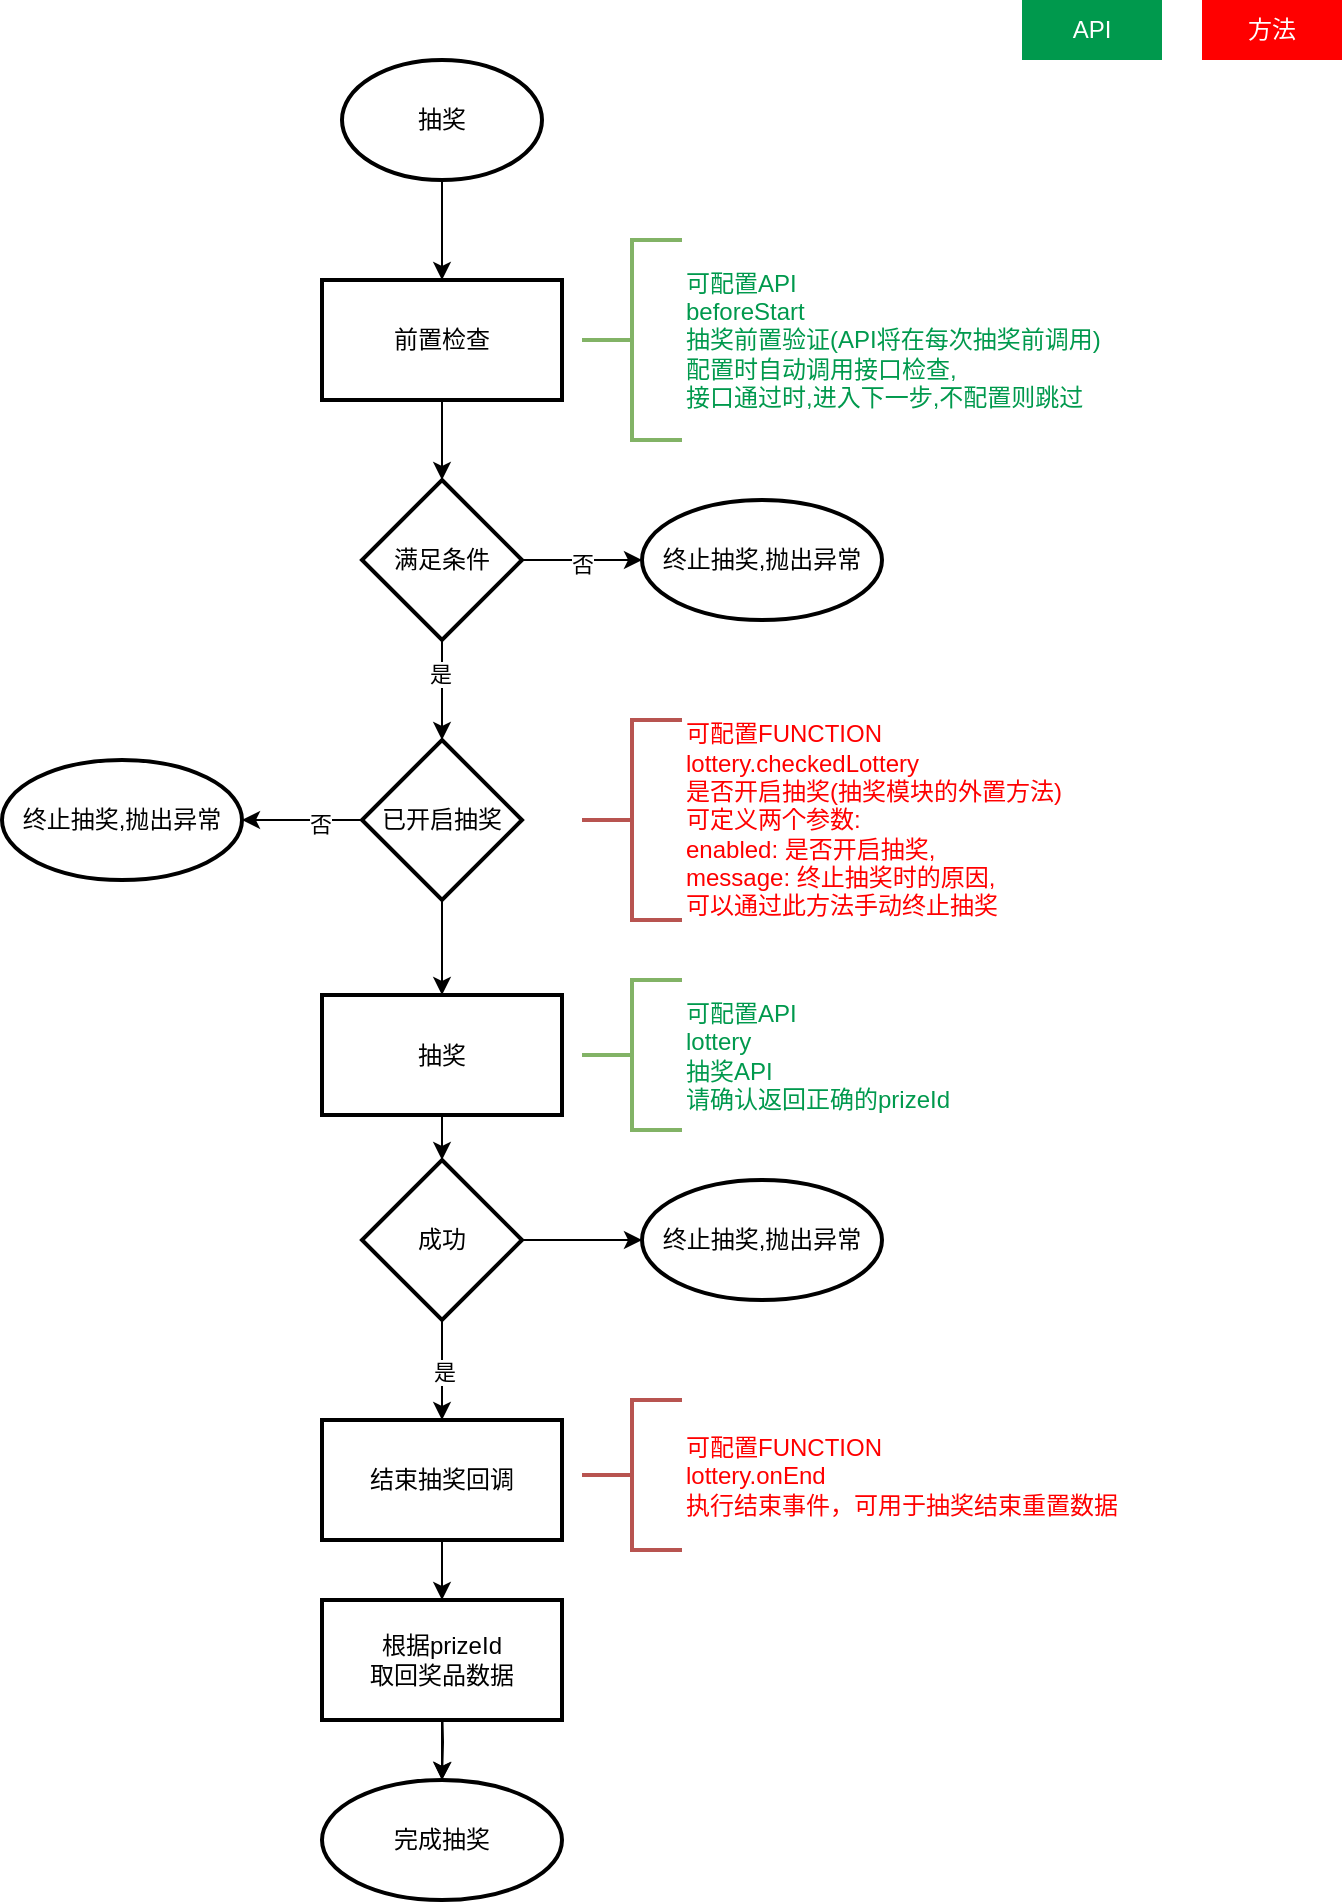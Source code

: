 <mxfile>
    <diagram id="arfBeMKrEI9epdQk2Oq5" name="Page-1">
        <mxGraphModel dx="1074" dy="869" grid="1" gridSize="10" guides="1" tooltips="1" connect="1" arrows="1" fold="1" page="1" pageScale="1" pageWidth="827" pageHeight="1169" math="0" shadow="0">
            <root>
                <mxCell id="0"/>
                <mxCell id="1" parent="0"/>
                <mxCell id="2" value="" style="edgeStyle=orthogonalEdgeStyle;rounded=0;orthogonalLoop=1;jettySize=auto;html=1;" edge="1" parent="1" source="3" target="5">
                    <mxGeometry relative="1" as="geometry"/>
                </mxCell>
                <mxCell id="3" value="抽奖" style="strokeWidth=2;html=1;shape=mxgraph.flowchart.start_1;whiteSpace=wrap;" vertex="1" parent="1">
                    <mxGeometry x="300" y="40" width="100" height="60" as="geometry"/>
                </mxCell>
                <mxCell id="4" value="" style="edgeStyle=orthogonalEdgeStyle;rounded=0;orthogonalLoop=1;jettySize=auto;html=1;" edge="1" parent="1" source="5" target="11">
                    <mxGeometry relative="1" as="geometry"/>
                </mxCell>
                <mxCell id="5" value="前置检查" style="whiteSpace=wrap;html=1;strokeWidth=2;" vertex="1" parent="1">
                    <mxGeometry x="290" y="150" width="120" height="60" as="geometry"/>
                </mxCell>
                <mxCell id="6" value="可配置API&lt;br&gt;beforeStart&lt;br&gt;抽奖前置验证(API将在每次抽奖前调用)&lt;br&gt;配置时自动调用接口检查,&lt;br&gt;接口通过时,进入下一步,不配置则跳过" style="strokeWidth=2;html=1;shape=mxgraph.flowchart.annotation_2;align=left;labelPosition=right;pointerEvents=1;fillColor=#d5e8d4;strokeColor=#82b366;fontColor=#00994D;" vertex="1" parent="1">
                    <mxGeometry x="420" y="130" width="50" height="100" as="geometry"/>
                </mxCell>
                <mxCell id="7" value="" style="edgeStyle=orthogonalEdgeStyle;rounded=0;orthogonalLoop=1;jettySize=auto;html=1;" edge="1" parent="1" source="11">
                    <mxGeometry relative="1" as="geometry">
                        <mxPoint x="450" y="290" as="targetPoint"/>
                    </mxGeometry>
                </mxCell>
                <mxCell id="8" value="否" style="edgeLabel;html=1;align=center;verticalAlign=middle;resizable=0;points=[];" vertex="1" connectable="0" parent="7">
                    <mxGeometry x="-0.033" y="-2" relative="1" as="geometry">
                        <mxPoint as="offset"/>
                    </mxGeometry>
                </mxCell>
                <mxCell id="9" value="" style="edgeStyle=orthogonalEdgeStyle;rounded=0;orthogonalLoop=1;jettySize=auto;html=1;" edge="1" parent="1" source="11" target="15">
                    <mxGeometry relative="1" as="geometry"/>
                </mxCell>
                <mxCell id="10" value="是" style="edgeLabel;html=1;align=center;verticalAlign=middle;resizable=0;points=[];" vertex="1" connectable="0" parent="9">
                    <mxGeometry x="-0.35" y="-1" relative="1" as="geometry">
                        <mxPoint as="offset"/>
                    </mxGeometry>
                </mxCell>
                <mxCell id="11" value="满足条件" style="rhombus;whiteSpace=wrap;html=1;strokeWidth=2;" vertex="1" parent="1">
                    <mxGeometry x="310" y="250" width="80" height="80" as="geometry"/>
                </mxCell>
                <mxCell id="12" value="" style="edgeStyle=orthogonalEdgeStyle;rounded=0;orthogonalLoop=1;jettySize=auto;html=1;" edge="1" parent="1" source="15">
                    <mxGeometry relative="1" as="geometry">
                        <mxPoint x="250" y="420" as="targetPoint"/>
                    </mxGeometry>
                </mxCell>
                <mxCell id="13" value="否" style="edgeLabel;html=1;align=center;verticalAlign=middle;resizable=0;points=[];" vertex="1" connectable="0" parent="12">
                    <mxGeometry x="-0.3" y="2" relative="1" as="geometry">
                        <mxPoint as="offset"/>
                    </mxGeometry>
                </mxCell>
                <mxCell id="14" value="" style="edgeStyle=orthogonalEdgeStyle;rounded=0;orthogonalLoop=1;jettySize=auto;html=1;" edge="1" parent="1" source="15" target="20">
                    <mxGeometry relative="1" as="geometry"/>
                </mxCell>
                <mxCell id="15" value="已开启抽奖" style="rhombus;whiteSpace=wrap;html=1;strokeWidth=2;" vertex="1" parent="1">
                    <mxGeometry x="310" y="380" width="80" height="80" as="geometry"/>
                </mxCell>
                <mxCell id="16" value="&lt;div&gt;可配置FUNCTION&lt;br&gt;lottery.checkedLottery&lt;br&gt;&lt;/div&gt;&lt;div&gt;是否开启抽奖(抽奖模块的外置方法)&lt;/div&gt;&lt;div&gt;&lt;div&gt;可定义两个参数:&lt;br&gt;enabled: 是否开启抽奖,&lt;/div&gt;&lt;div&gt;message: 终止抽奖时的原因,&lt;/div&gt;可以通过此方法手动终止抽奖&lt;br&gt;&lt;/div&gt;" style="strokeWidth=2;html=1;shape=mxgraph.flowchart.annotation_2;align=left;labelPosition=right;pointerEvents=1;fillColor=#f8cecc;strokeColor=#b85450;fontColor=#FF0000;" vertex="1" parent="1">
                    <mxGeometry x="420" y="370" width="50" height="100" as="geometry"/>
                </mxCell>
                <mxCell id="17" value="终止抽奖,抛出异常" style="ellipse;whiteSpace=wrap;html=1;strokeWidth=2;" vertex="1" parent="1">
                    <mxGeometry x="450" y="260" width="120" height="60" as="geometry"/>
                </mxCell>
                <mxCell id="18" value="终止抽奖,抛出异常" style="ellipse;whiteSpace=wrap;html=1;strokeWidth=2;" vertex="1" parent="1">
                    <mxGeometry x="130" y="390" width="120" height="60" as="geometry"/>
                </mxCell>
                <mxCell id="19" value="" style="edgeStyle=orthogonalEdgeStyle;rounded=0;orthogonalLoop=1;jettySize=auto;html=1;" edge="1" parent="1" source="20" target="25">
                    <mxGeometry relative="1" as="geometry"/>
                </mxCell>
                <mxCell id="20" value="抽奖" style="whiteSpace=wrap;html=1;strokeWidth=2;" vertex="1" parent="1">
                    <mxGeometry x="290" y="507.5" width="120" height="60" as="geometry"/>
                </mxCell>
                <mxCell id="21" value="可配置API&lt;br&gt;lottery&lt;br&gt;抽奖API&lt;br&gt;请确认返回正确的prizeId" style="strokeWidth=2;html=1;shape=mxgraph.flowchart.annotation_2;align=left;labelPosition=right;pointerEvents=1;fillColor=#d5e8d4;strokeColor=#82b366;fontColor=#00994D;" vertex="1" parent="1">
                    <mxGeometry x="420" y="500" width="50" height="75" as="geometry"/>
                </mxCell>
                <mxCell id="22" value="" style="edgeStyle=orthogonalEdgeStyle;rounded=0;orthogonalLoop=1;jettySize=auto;html=1;" edge="1" parent="1" source="25">
                    <mxGeometry relative="1" as="geometry">
                        <mxPoint x="350" y="720" as="targetPoint"/>
                    </mxGeometry>
                </mxCell>
                <mxCell id="23" value="是" style="edgeLabel;html=1;align=center;verticalAlign=middle;resizable=0;points=[];" vertex="1" connectable="0" parent="22">
                    <mxGeometry x="0.2" y="1" relative="1" as="geometry">
                        <mxPoint x="-1" y="-4" as="offset"/>
                    </mxGeometry>
                </mxCell>
                <mxCell id="24" value="" style="edgeStyle=orthogonalEdgeStyle;rounded=0;orthogonalLoop=1;jettySize=auto;html=1;" edge="1" parent="1" source="25" target="28">
                    <mxGeometry relative="1" as="geometry"/>
                </mxCell>
                <mxCell id="25" value="成功" style="rhombus;whiteSpace=wrap;html=1;strokeWidth=2;" vertex="1" parent="1">
                    <mxGeometry x="310" y="590" width="80" height="80" as="geometry"/>
                </mxCell>
                <mxCell id="26" value="" style="edgeStyle=orthogonalEdgeStyle;rounded=0;orthogonalLoop=1;jettySize=auto;html=1;" edge="1" parent="1" target="27">
                    <mxGeometry relative="1" as="geometry">
                        <mxPoint x="350" y="860" as="sourcePoint"/>
                    </mxGeometry>
                </mxCell>
                <mxCell id="27" value="完成抽奖" style="ellipse;whiteSpace=wrap;html=1;strokeWidth=2;" vertex="1" parent="1">
                    <mxGeometry x="290" y="900" width="120" height="60" as="geometry"/>
                </mxCell>
                <mxCell id="28" value="终止抽奖,抛出异常" style="ellipse;whiteSpace=wrap;html=1;strokeWidth=2;" vertex="1" parent="1">
                    <mxGeometry x="450" y="600" width="120" height="60" as="geometry"/>
                </mxCell>
                <mxCell id="29" value="" style="edgeStyle=orthogonalEdgeStyle;rounded=0;orthogonalLoop=1;jettySize=auto;html=1;" edge="1" parent="1" source="30" target="27">
                    <mxGeometry relative="1" as="geometry"/>
                </mxCell>
                <mxCell id="30" value="根据prizeId&lt;br&gt;取回奖品数据" style="whiteSpace=wrap;html=1;strokeWidth=2;" vertex="1" parent="1">
                    <mxGeometry x="290" y="810" width="120" height="60" as="geometry"/>
                </mxCell>
                <mxCell id="31" style="edgeStyle=orthogonalEdgeStyle;rounded=0;orthogonalLoop=1;jettySize=auto;html=1;exitX=0.5;exitY=1;exitDx=0;exitDy=0;entryX=0.5;entryY=0;entryDx=0;entryDy=0;" edge="1" parent="1" source="32" target="30">
                    <mxGeometry relative="1" as="geometry"/>
                </mxCell>
                <mxCell id="32" value="结束抽奖回调" style="whiteSpace=wrap;html=1;strokeWidth=2;" vertex="1" parent="1">
                    <mxGeometry x="290" y="720" width="120" height="60" as="geometry"/>
                </mxCell>
                <mxCell id="33" value="可配置FUNCTION&lt;br&gt;lottery.onEnd&lt;br&gt;执行结束事件，可用于抽奖结束重置数据" style="strokeWidth=2;html=1;shape=mxgraph.flowchart.annotation_2;align=left;labelPosition=right;pointerEvents=1;fillColor=#f8cecc;strokeColor=#b85450;fontColor=#FF0000;" vertex="1" parent="1">
                    <mxGeometry x="420" y="710" width="50" height="75" as="geometry"/>
                </mxCell>
                <mxCell id="34" value="API" style="rounded=0;whiteSpace=wrap;html=1;strokeColor=none;fontColor=#FFFFFF;fillColor=#00994D;" vertex="1" parent="1">
                    <mxGeometry x="640" y="10" width="70" height="30" as="geometry"/>
                </mxCell>
                <mxCell id="35" value="方法" style="rounded=0;whiteSpace=wrap;html=1;fillColor=#FF0000;strokeColor=none;fontColor=#FFFFFF;" vertex="1" parent="1">
                    <mxGeometry x="730" y="10" width="70" height="30" as="geometry"/>
                </mxCell>
            </root>
        </mxGraphModel>
    </diagram>
</mxfile>